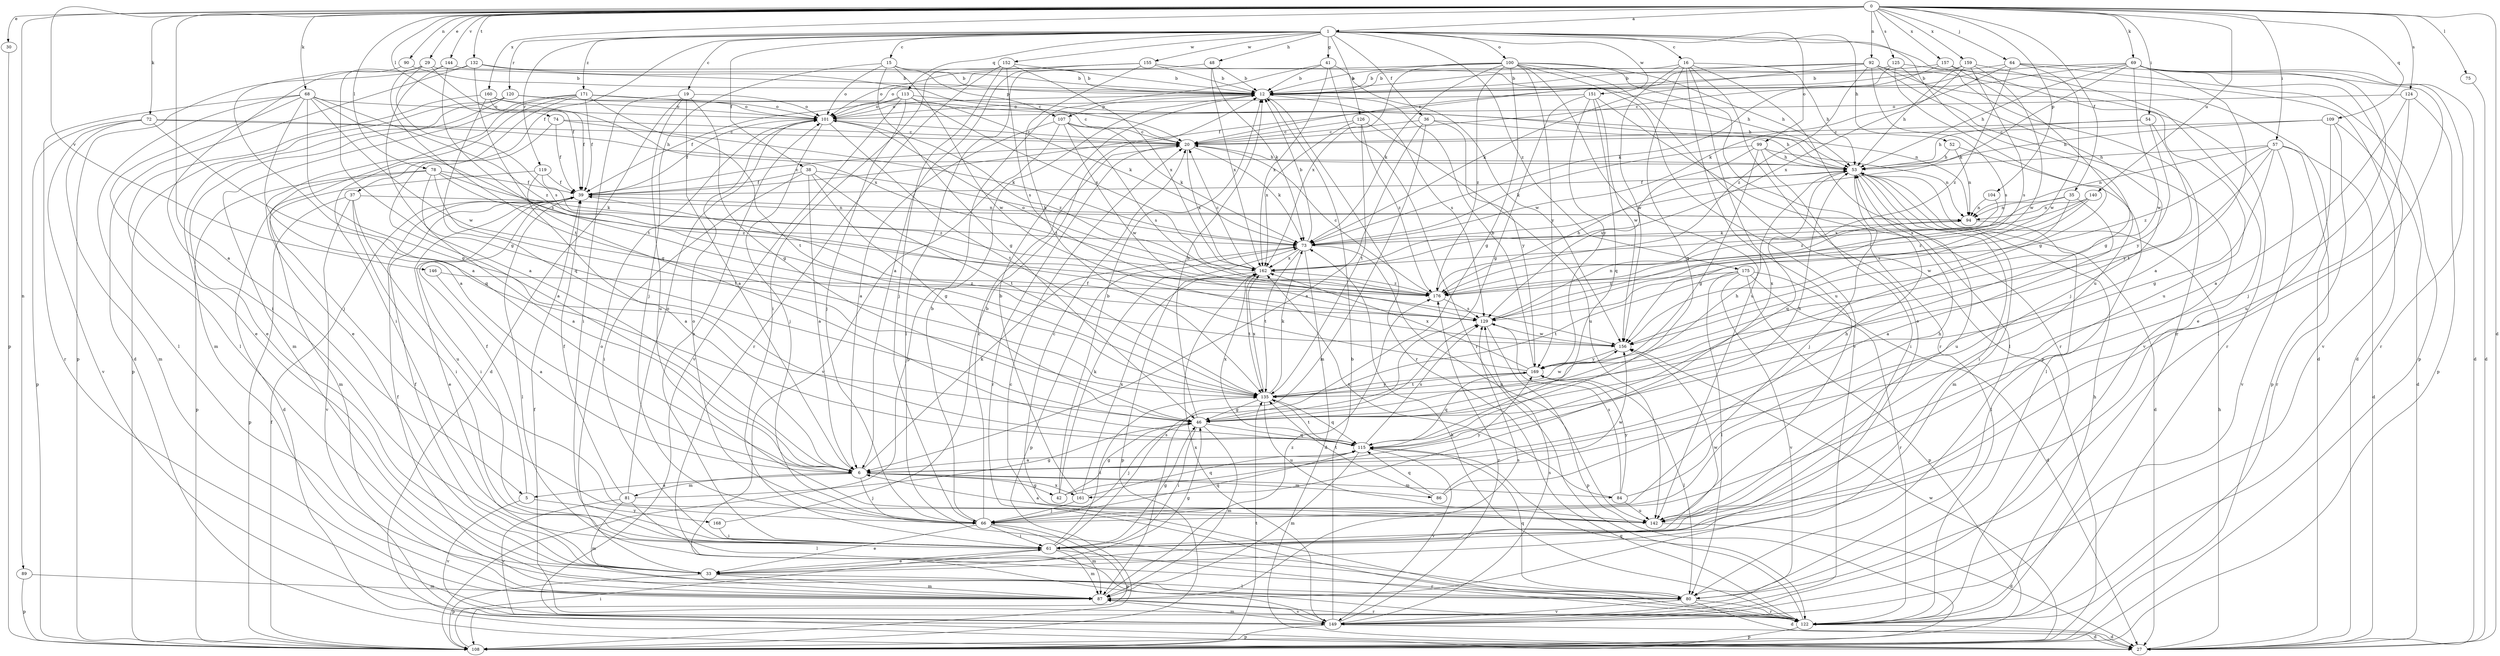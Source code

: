 strict digraph  {
0;
1;
5;
6;
12;
15;
16;
19;
20;
27;
29;
30;
33;
35;
36;
37;
38;
39;
41;
42;
46;
48;
52;
53;
54;
57;
61;
64;
66;
68;
69;
72;
73;
74;
75;
78;
80;
81;
84;
86;
87;
89;
90;
92;
94;
99;
100;
101;
104;
107;
108;
109;
113;
115;
119;
120;
122;
124;
125;
126;
129;
132;
135;
140;
142;
144;
146;
149;
151;
152;
155;
156;
157;
159;
160;
161;
162;
168;
169;
171;
175;
176;
0 -> 1  [label=a];
0 -> 5  [label=a];
0 -> 27  [label=d];
0 -> 29  [label=e];
0 -> 30  [label=e];
0 -> 35  [label=f];
0 -> 54  [label=i];
0 -> 57  [label=i];
0 -> 64  [label=j];
0 -> 68  [label=k];
0 -> 69  [label=k];
0 -> 72  [label=k];
0 -> 74  [label=l];
0 -> 75  [label=l];
0 -> 78  [label=l];
0 -> 89  [label=n];
0 -> 90  [label=n];
0 -> 92  [label=n];
0 -> 104  [label=p];
0 -> 109  [label=q];
0 -> 124  [label=s];
0 -> 125  [label=s];
0 -> 132  [label=t];
0 -> 140  [label=u];
0 -> 144  [label=v];
0 -> 146  [label=v];
0 -> 157  [label=x];
0 -> 159  [label=x];
0 -> 160  [label=x];
1 -> 15  [label=c];
1 -> 16  [label=c];
1 -> 19  [label=c];
1 -> 36  [label=f];
1 -> 37  [label=f];
1 -> 38  [label=f];
1 -> 41  [label=g];
1 -> 48  [label=h];
1 -> 52  [label=h];
1 -> 99  [label=o];
1 -> 100  [label=o];
1 -> 113  [label=q];
1 -> 119  [label=r];
1 -> 120  [label=r];
1 -> 122  [label=r];
1 -> 126  [label=s];
1 -> 142  [label=u];
1 -> 151  [label=w];
1 -> 152  [label=w];
1 -> 155  [label=w];
1 -> 171  [label=z];
1 -> 175  [label=z];
5 -> 39  [label=f];
5 -> 149  [label=v];
5 -> 168  [label=y];
6 -> 5  [label=a];
6 -> 42  [label=g];
6 -> 66  [label=j];
6 -> 73  [label=k];
6 -> 81  [label=m];
6 -> 84  [label=m];
6 -> 86  [label=m];
6 -> 161  [label=x];
12 -> 101  [label=o];
12 -> 107  [label=p];
12 -> 122  [label=r];
12 -> 129  [label=s];
15 -> 12  [label=b];
15 -> 46  [label=g];
15 -> 66  [label=j];
15 -> 101  [label=o];
15 -> 107  [label=p];
15 -> 156  [label=w];
16 -> 12  [label=b];
16 -> 33  [label=e];
16 -> 53  [label=h];
16 -> 115  [label=q];
16 -> 122  [label=r];
16 -> 142  [label=u];
16 -> 156  [label=w];
16 -> 161  [label=x];
19 -> 6  [label=a];
19 -> 27  [label=d];
19 -> 46  [label=g];
19 -> 61  [label=i];
19 -> 101  [label=o];
19 -> 142  [label=u];
20 -> 53  [label=h];
20 -> 73  [label=k];
20 -> 122  [label=r];
20 -> 162  [label=x];
27 -> 53  [label=h];
29 -> 12  [label=b];
29 -> 39  [label=f];
29 -> 61  [label=i];
29 -> 129  [label=s];
29 -> 135  [label=t];
30 -> 108  [label=p];
33 -> 39  [label=f];
33 -> 46  [label=g];
33 -> 80  [label=l];
33 -> 87  [label=m];
33 -> 101  [label=o];
33 -> 108  [label=p];
35 -> 6  [label=a];
35 -> 94  [label=n];
35 -> 156  [label=w];
35 -> 176  [label=z];
36 -> 6  [label=a];
36 -> 20  [label=c];
36 -> 53  [label=h];
36 -> 87  [label=m];
36 -> 169  [label=y];
37 -> 61  [label=i];
37 -> 94  [label=n];
37 -> 108  [label=p];
37 -> 142  [label=u];
37 -> 149  [label=v];
38 -> 6  [label=a];
38 -> 39  [label=f];
38 -> 46  [label=g];
38 -> 61  [label=i];
38 -> 73  [label=k];
38 -> 135  [label=t];
39 -> 20  [label=c];
39 -> 33  [label=e];
39 -> 61  [label=i];
39 -> 80  [label=l];
39 -> 94  [label=n];
41 -> 12  [label=b];
41 -> 108  [label=p];
41 -> 122  [label=r];
41 -> 156  [label=w];
41 -> 162  [label=x];
42 -> 12  [label=b];
42 -> 46  [label=g];
42 -> 73  [label=k];
42 -> 169  [label=y];
46 -> 12  [label=b];
46 -> 53  [label=h];
46 -> 61  [label=i];
46 -> 66  [label=j];
46 -> 87  [label=m];
46 -> 115  [label=q];
48 -> 12  [label=b];
48 -> 73  [label=k];
48 -> 80  [label=l];
48 -> 162  [label=x];
52 -> 53  [label=h];
52 -> 80  [label=l];
52 -> 94  [label=n];
53 -> 27  [label=d];
53 -> 39  [label=f];
53 -> 61  [label=i];
53 -> 66  [label=j];
53 -> 87  [label=m];
53 -> 115  [label=q];
53 -> 142  [label=u];
54 -> 20  [label=c];
54 -> 53  [label=h];
54 -> 135  [label=t];
54 -> 169  [label=y];
57 -> 27  [label=d];
57 -> 46  [label=g];
57 -> 53  [label=h];
57 -> 94  [label=n];
57 -> 122  [label=r];
57 -> 149  [label=v];
57 -> 169  [label=y];
57 -> 176  [label=z];
61 -> 33  [label=e];
61 -> 46  [label=g];
61 -> 87  [label=m];
61 -> 101  [label=o];
61 -> 122  [label=r];
61 -> 129  [label=s];
61 -> 135  [label=t];
61 -> 156  [label=w];
64 -> 12  [label=b];
64 -> 73  [label=k];
64 -> 108  [label=p];
64 -> 149  [label=v];
64 -> 156  [label=w];
64 -> 176  [label=z];
66 -> 12  [label=b];
66 -> 20  [label=c];
66 -> 33  [label=e];
66 -> 61  [label=i];
66 -> 87  [label=m];
66 -> 101  [label=o];
66 -> 108  [label=p];
66 -> 115  [label=q];
68 -> 6  [label=a];
68 -> 33  [label=e];
68 -> 46  [label=g];
68 -> 80  [label=l];
68 -> 101  [label=o];
68 -> 122  [label=r];
68 -> 129  [label=s];
68 -> 156  [label=w];
68 -> 176  [label=z];
69 -> 6  [label=a];
69 -> 12  [label=b];
69 -> 20  [label=c];
69 -> 27  [label=d];
69 -> 53  [label=h];
69 -> 66  [label=j];
69 -> 73  [label=k];
69 -> 80  [label=l];
69 -> 122  [label=r];
69 -> 156  [label=w];
72 -> 20  [label=c];
72 -> 53  [label=h];
72 -> 87  [label=m];
72 -> 108  [label=p];
72 -> 115  [label=q];
72 -> 149  [label=v];
73 -> 12  [label=b];
73 -> 27  [label=d];
73 -> 108  [label=p];
73 -> 135  [label=t];
73 -> 142  [label=u];
73 -> 162  [label=x];
74 -> 6  [label=a];
74 -> 20  [label=c];
74 -> 39  [label=f];
74 -> 73  [label=k];
75 -> 27  [label=d];
78 -> 6  [label=a];
78 -> 27  [label=d];
78 -> 39  [label=f];
78 -> 73  [label=k];
78 -> 108  [label=p];
78 -> 135  [label=t];
78 -> 176  [label=z];
80 -> 27  [label=d];
80 -> 115  [label=q];
80 -> 122  [label=r];
80 -> 149  [label=v];
81 -> 39  [label=f];
81 -> 46  [label=g];
81 -> 80  [label=l];
81 -> 87  [label=m];
81 -> 101  [label=o];
81 -> 149  [label=v];
84 -> 53  [label=h];
84 -> 129  [label=s];
84 -> 142  [label=u];
84 -> 162  [label=x];
84 -> 169  [label=y];
86 -> 53  [label=h];
86 -> 115  [label=q];
86 -> 135  [label=t];
86 -> 156  [label=w];
87 -> 39  [label=f];
87 -> 122  [label=r];
87 -> 129  [label=s];
87 -> 149  [label=v];
87 -> 176  [label=z];
89 -> 87  [label=m];
89 -> 108  [label=p];
90 -> 6  [label=a];
90 -> 12  [label=b];
92 -> 12  [label=b];
92 -> 20  [label=c];
92 -> 27  [label=d];
92 -> 39  [label=f];
92 -> 122  [label=r];
92 -> 129  [label=s];
92 -> 149  [label=v];
92 -> 176  [label=z];
94 -> 73  [label=k];
94 -> 80  [label=l];
99 -> 46  [label=g];
99 -> 53  [label=h];
99 -> 61  [label=i];
99 -> 73  [label=k];
99 -> 94  [label=n];
99 -> 129  [label=s];
100 -> 12  [label=b];
100 -> 46  [label=g];
100 -> 53  [label=h];
100 -> 73  [label=k];
100 -> 101  [label=o];
100 -> 108  [label=p];
100 -> 122  [label=r];
100 -> 142  [label=u];
100 -> 149  [label=v];
100 -> 162  [label=x];
100 -> 169  [label=y];
100 -> 176  [label=z];
101 -> 20  [label=c];
101 -> 39  [label=f];
101 -> 66  [label=j];
101 -> 135  [label=t];
101 -> 176  [label=z];
104 -> 94  [label=n];
104 -> 162  [label=x];
107 -> 6  [label=a];
107 -> 20  [label=c];
107 -> 73  [label=k];
107 -> 129  [label=s];
107 -> 149  [label=v];
107 -> 156  [label=w];
108 -> 39  [label=f];
108 -> 61  [label=i];
108 -> 135  [label=t];
108 -> 156  [label=w];
109 -> 20  [label=c];
109 -> 27  [label=d];
109 -> 53  [label=h];
109 -> 61  [label=i];
109 -> 108  [label=p];
113 -> 39  [label=f];
113 -> 53  [label=h];
113 -> 66  [label=j];
113 -> 73  [label=k];
113 -> 101  [label=o];
113 -> 149  [label=v];
113 -> 162  [label=x];
115 -> 6  [label=a];
115 -> 53  [label=h];
115 -> 87  [label=m];
115 -> 129  [label=s];
115 -> 135  [label=t];
115 -> 149  [label=v];
115 -> 162  [label=x];
119 -> 6  [label=a];
119 -> 39  [label=f];
119 -> 87  [label=m];
119 -> 176  [label=z];
120 -> 20  [label=c];
120 -> 33  [label=e];
120 -> 87  [label=m];
120 -> 101  [label=o];
120 -> 108  [label=p];
122 -> 20  [label=c];
122 -> 27  [label=d];
122 -> 39  [label=f];
122 -> 53  [label=h];
122 -> 73  [label=k];
122 -> 108  [label=p];
122 -> 115  [label=q];
124 -> 6  [label=a];
124 -> 101  [label=o];
124 -> 108  [label=p];
124 -> 142  [label=u];
125 -> 12  [label=b];
125 -> 27  [label=d];
125 -> 46  [label=g];
125 -> 66  [label=j];
125 -> 73  [label=k];
126 -> 20  [label=c];
126 -> 135  [label=t];
126 -> 142  [label=u];
126 -> 162  [label=x];
126 -> 176  [label=z];
129 -> 94  [label=n];
129 -> 108  [label=p];
129 -> 156  [label=w];
132 -> 12  [label=b];
132 -> 20  [label=c];
132 -> 27  [label=d];
132 -> 108  [label=p];
132 -> 115  [label=q];
135 -> 46  [label=g];
135 -> 73  [label=k];
135 -> 115  [label=q];
135 -> 142  [label=u];
135 -> 156  [label=w];
135 -> 162  [label=x];
135 -> 169  [label=y];
140 -> 94  [label=n];
140 -> 129  [label=s];
140 -> 162  [label=x];
140 -> 176  [label=z];
142 -> 6  [label=a];
142 -> 20  [label=c];
142 -> 27  [label=d];
144 -> 6  [label=a];
144 -> 12  [label=b];
144 -> 46  [label=g];
144 -> 135  [label=t];
146 -> 6  [label=a];
146 -> 176  [label=z];
149 -> 12  [label=b];
149 -> 27  [label=d];
149 -> 87  [label=m];
149 -> 108  [label=p];
149 -> 129  [label=s];
149 -> 162  [label=x];
149 -> 176  [label=z];
151 -> 46  [label=g];
151 -> 80  [label=l];
151 -> 101  [label=o];
151 -> 115  [label=q];
151 -> 156  [label=w];
151 -> 169  [label=y];
152 -> 12  [label=b];
152 -> 61  [label=i];
152 -> 66  [label=j];
152 -> 122  [label=r];
152 -> 129  [label=s];
152 -> 162  [label=x];
155 -> 6  [label=a];
155 -> 12  [label=b];
155 -> 53  [label=h];
155 -> 101  [label=o];
155 -> 135  [label=t];
156 -> 169  [label=y];
157 -> 12  [label=b];
157 -> 46  [label=g];
157 -> 73  [label=k];
157 -> 142  [label=u];
159 -> 12  [label=b];
159 -> 33  [label=e];
159 -> 53  [label=h];
159 -> 129  [label=s];
159 -> 156  [label=w];
159 -> 162  [label=x];
160 -> 39  [label=f];
160 -> 80  [label=l];
160 -> 101  [label=o];
160 -> 115  [label=q];
160 -> 162  [label=x];
161 -> 12  [label=b];
161 -> 66  [label=j];
161 -> 115  [label=q];
161 -> 162  [label=x];
162 -> 20  [label=c];
162 -> 108  [label=p];
162 -> 135  [label=t];
162 -> 176  [label=z];
168 -> 12  [label=b];
168 -> 61  [label=i];
169 -> 12  [label=b];
169 -> 39  [label=f];
169 -> 80  [label=l];
169 -> 115  [label=q];
169 -> 135  [label=t];
169 -> 162  [label=x];
171 -> 33  [label=e];
171 -> 39  [label=f];
171 -> 61  [label=i];
171 -> 66  [label=j];
171 -> 87  [label=m];
171 -> 94  [label=n];
171 -> 101  [label=o];
171 -> 135  [label=t];
175 -> 27  [label=d];
175 -> 80  [label=l];
175 -> 108  [label=p];
175 -> 122  [label=r];
175 -> 135  [label=t];
175 -> 149  [label=v];
175 -> 176  [label=z];
176 -> 20  [label=c];
176 -> 53  [label=h];
176 -> 101  [label=o];
176 -> 129  [label=s];
}
